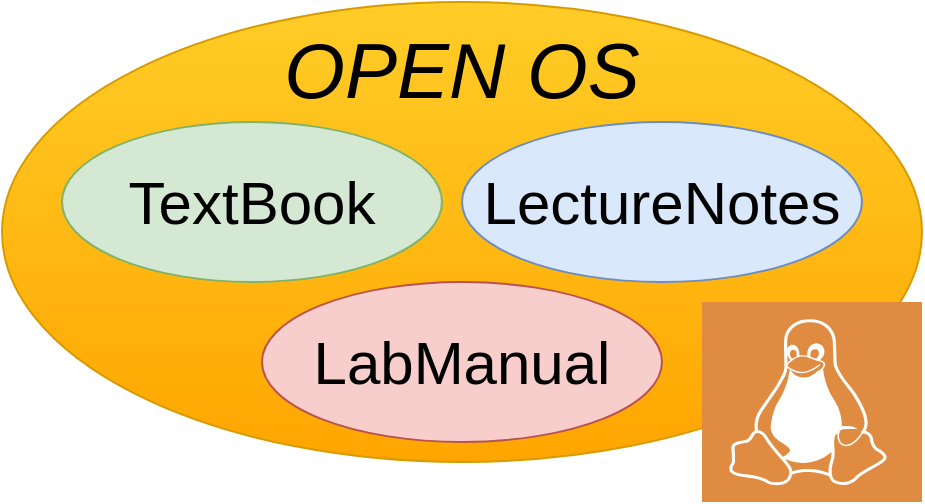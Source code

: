 <mxfile version="16.4.5" type="embed"><diagram id="eM4sExiXKOIj9UGwSNM3" name="Page-1"><mxGraphModel dx="643" dy="592" grid="1" gridSize="10" guides="1" tooltips="1" connect="1" arrows="1" fold="1" page="1" pageScale="1" pageWidth="850" pageHeight="1100" math="0" shadow="0"><root><mxCell id="0"/><mxCell id="1" parent="0"/><mxCell id="Q52CScRdLbSG627hm18g-14" value="" style="ellipse;whiteSpace=wrap;html=1;fontSize=30;fillColor=#ffcd28;gradientColor=#ffa500;strokeColor=#d79b00;" parent="1" vertex="1"><mxGeometry x="100" y="120" width="460" height="230" as="geometry"/></mxCell><mxCell id="Q52CScRdLbSG627hm18g-15" value="TextBook" style="ellipse;whiteSpace=wrap;html=1;fontSize=30;fillColor=#d5e8d4;strokeColor=#82b366;" parent="1" vertex="1"><mxGeometry x="130" y="180" width="190" height="80" as="geometry"/></mxCell><mxCell id="Q52CScRdLbSG627hm18g-17" value="LabManual" style="ellipse;whiteSpace=wrap;html=1;fontSize=30;fillColor=#f8cecc;strokeColor=#b85450;" parent="1" vertex="1"><mxGeometry x="230" y="260" width="200" height="80" as="geometry"/></mxCell><mxCell id="Q52CScRdLbSG627hm18g-18" value="LectureNotes" style="ellipse;whiteSpace=wrap;html=1;fontSize=30;fillColor=#dae8fc;strokeColor=#6c8ebf;" parent="1" vertex="1"><mxGeometry x="330" y="180" width="200" height="80" as="geometry"/></mxCell><mxCell id="Q52CScRdLbSG627hm18g-19" value="OPEN OS" style="text;html=1;strokeColor=none;fillColor=none;align=center;verticalAlign=middle;whiteSpace=wrap;rounded=0;fontSize=39;fontStyle=2" parent="1" vertex="1"><mxGeometry x="145" y="140" width="370" height="30" as="geometry"/></mxCell><mxCell id="2" value="" style="sketch=0;pointerEvents=1;shadow=0;dashed=0;strokeColor=none;fillColor=#DF8C42;labelPosition=center;verticalLabelPosition=bottom;verticalAlign=top;align=center;outlineConnect=0;shape=mxgraph.veeam2.linux;" parent="1" vertex="1"><mxGeometry x="450" y="270" width="110" height="100" as="geometry"/></mxCell></root></mxGraphModel></diagram></mxfile>